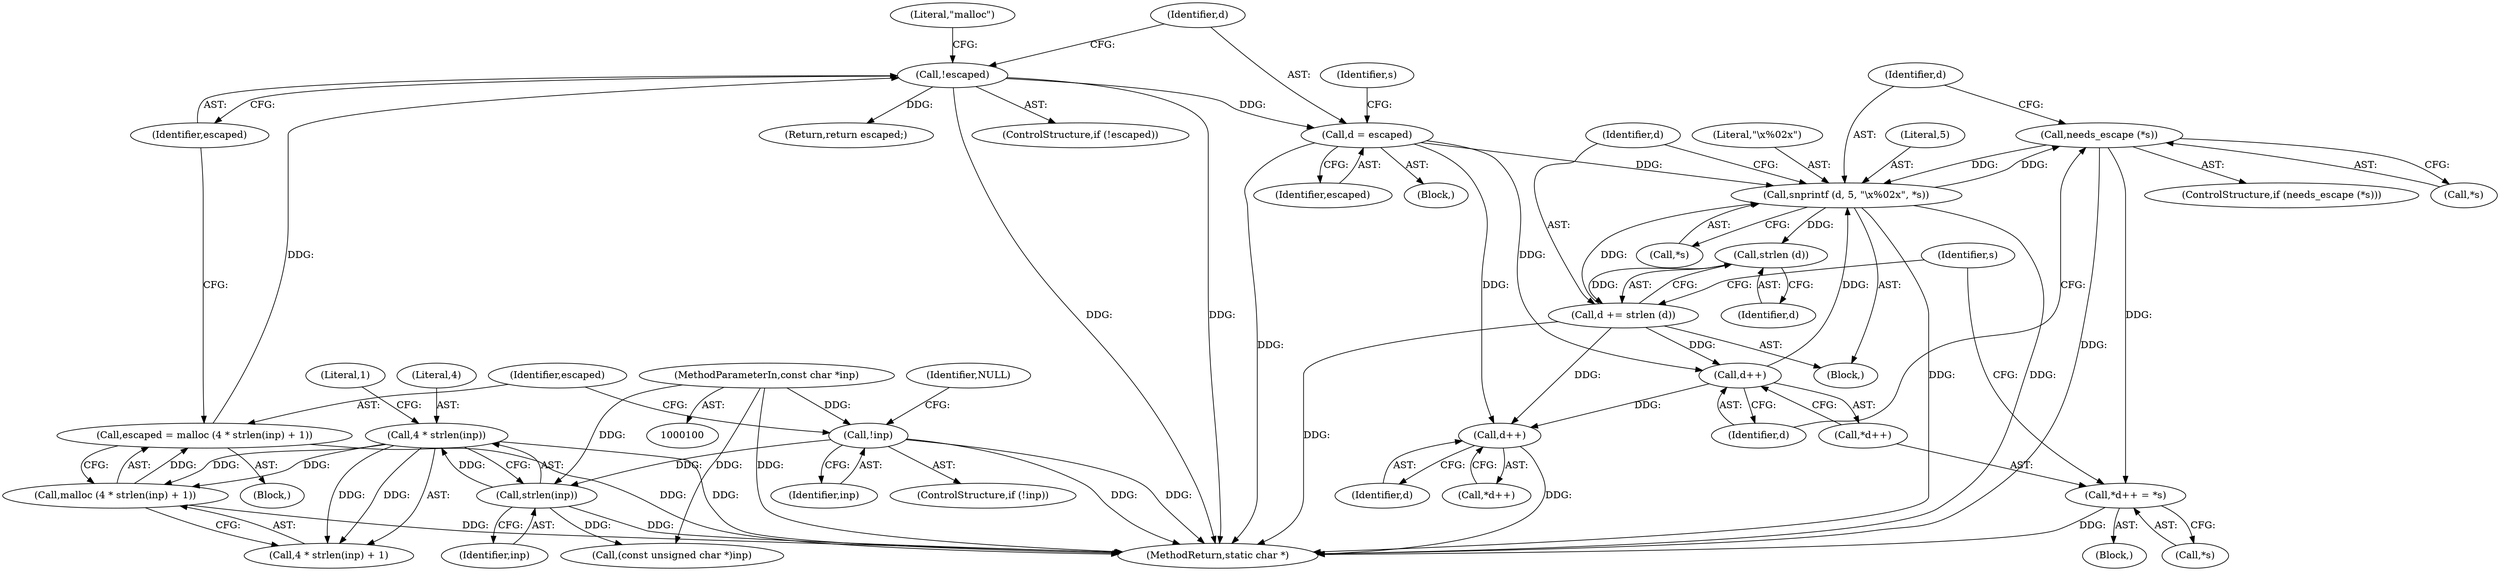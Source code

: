 digraph "0_boa_e139b87835994d007fbd64eead6c1455d7b8cf4e_2@pointer" {
"1000145" [label="(Call,needs_escape (*s))"];
"1000149" [label="(Call,snprintf (d, 5, \"\\x%02x\", *s))"];
"1000163" [label="(Call,d++)"];
"1000131" [label="(Call,d = escaped)"];
"1000122" [label="(Call,!escaped)"];
"1000112" [label="(Call,escaped = malloc (4 * strlen(inp) + 1))"];
"1000114" [label="(Call,malloc (4 * strlen(inp) + 1))"];
"1000116" [label="(Call,4 * strlen(inp))"];
"1000118" [label="(Call,strlen(inp))"];
"1000107" [label="(Call,!inp)"];
"1000101" [label="(MethodParameterIn,const char *inp)"];
"1000155" [label="(Call,d += strlen (d))"];
"1000157" [label="(Call,strlen (d))"];
"1000145" [label="(Call,needs_escape (*s))"];
"1000161" [label="(Call,*d++ = *s)"];
"1000169" [label="(Call,d++)"];
"1000108" [label="(Identifier,inp)"];
"1000116" [label="(Call,4 * strlen(inp))"];
"1000130" [label="(Block,)"];
"1000142" [label="(Identifier,s)"];
"1000111" [label="(Identifier,NULL)"];
"1000117" [label="(Literal,4)"];
"1000102" [label="(Block,)"];
"1000106" [label="(ControlStructure,if (!inp))"];
"1000145" [label="(Call,needs_escape (*s))"];
"1000101" [label="(MethodParameterIn,const char *inp)"];
"1000170" [label="(Identifier,d)"];
"1000163" [label="(Call,d++)"];
"1000151" [label="(Literal,5)"];
"1000157" [label="(Call,strlen (d))"];
"1000114" [label="(Call,malloc (4 * strlen(inp) + 1))"];
"1000136" [label="(Call,(const unsigned char *)inp)"];
"1000120" [label="(Literal,1)"];
"1000115" [label="(Call,4 * strlen(inp) + 1)"];
"1000144" [label="(ControlStructure,if (needs_escape (*s)))"];
"1000174" [label="(MethodReturn,static char *)"];
"1000119" [label="(Identifier,inp)"];
"1000133" [label="(Identifier,escaped)"];
"1000113" [label="(Identifier,escaped)"];
"1000118" [label="(Call,strlen(inp))"];
"1000135" [label="(Identifier,s)"];
"1000123" [label="(Identifier,escaped)"];
"1000156" [label="(Identifier,d)"];
"1000168" [label="(Call,*d++)"];
"1000150" [label="(Identifier,d)"];
"1000152" [label="(Literal,\"\\x%02x\")"];
"1000131" [label="(Call,d = escaped)"];
"1000112" [label="(Call,escaped = malloc (4 * strlen(inp) + 1))"];
"1000165" [label="(Call,*s)"];
"1000149" [label="(Call,snprintf (d, 5, \"\\x%02x\", *s))"];
"1000172" [label="(Return,return escaped;)"];
"1000161" [label="(Call,*d++ = *s)"];
"1000158" [label="(Identifier,d)"];
"1000107" [label="(Call,!inp)"];
"1000148" [label="(Block,)"];
"1000155" [label="(Call,d += strlen (d))"];
"1000169" [label="(Call,d++)"];
"1000164" [label="(Identifier,d)"];
"1000162" [label="(Call,*d++)"];
"1000122" [label="(Call,!escaped)"];
"1000160" [label="(Block,)"];
"1000146" [label="(Call,*s)"];
"1000126" [label="(Literal,\"malloc\")"];
"1000132" [label="(Identifier,d)"];
"1000153" [label="(Call,*s)"];
"1000121" [label="(ControlStructure,if (!escaped))"];
"1000145" -> "1000144"  [label="AST: "];
"1000145" -> "1000146"  [label="CFG: "];
"1000146" -> "1000145"  [label="AST: "];
"1000150" -> "1000145"  [label="CFG: "];
"1000164" -> "1000145"  [label="CFG: "];
"1000145" -> "1000174"  [label="DDG: "];
"1000149" -> "1000145"  [label="DDG: "];
"1000145" -> "1000149"  [label="DDG: "];
"1000145" -> "1000161"  [label="DDG: "];
"1000149" -> "1000148"  [label="AST: "];
"1000149" -> "1000153"  [label="CFG: "];
"1000150" -> "1000149"  [label="AST: "];
"1000151" -> "1000149"  [label="AST: "];
"1000152" -> "1000149"  [label="AST: "];
"1000153" -> "1000149"  [label="AST: "];
"1000156" -> "1000149"  [label="CFG: "];
"1000149" -> "1000174"  [label="DDG: "];
"1000149" -> "1000174"  [label="DDG: "];
"1000163" -> "1000149"  [label="DDG: "];
"1000131" -> "1000149"  [label="DDG: "];
"1000155" -> "1000149"  [label="DDG: "];
"1000149" -> "1000157"  [label="DDG: "];
"1000163" -> "1000162"  [label="AST: "];
"1000163" -> "1000164"  [label="CFG: "];
"1000164" -> "1000163"  [label="AST: "];
"1000162" -> "1000163"  [label="CFG: "];
"1000131" -> "1000163"  [label="DDG: "];
"1000155" -> "1000163"  [label="DDG: "];
"1000163" -> "1000169"  [label="DDG: "];
"1000131" -> "1000130"  [label="AST: "];
"1000131" -> "1000133"  [label="CFG: "];
"1000132" -> "1000131"  [label="AST: "];
"1000133" -> "1000131"  [label="AST: "];
"1000135" -> "1000131"  [label="CFG: "];
"1000131" -> "1000174"  [label="DDG: "];
"1000122" -> "1000131"  [label="DDG: "];
"1000131" -> "1000169"  [label="DDG: "];
"1000122" -> "1000121"  [label="AST: "];
"1000122" -> "1000123"  [label="CFG: "];
"1000123" -> "1000122"  [label="AST: "];
"1000126" -> "1000122"  [label="CFG: "];
"1000132" -> "1000122"  [label="CFG: "];
"1000122" -> "1000174"  [label="DDG: "];
"1000122" -> "1000174"  [label="DDG: "];
"1000112" -> "1000122"  [label="DDG: "];
"1000122" -> "1000172"  [label="DDG: "];
"1000112" -> "1000102"  [label="AST: "];
"1000112" -> "1000114"  [label="CFG: "];
"1000113" -> "1000112"  [label="AST: "];
"1000114" -> "1000112"  [label="AST: "];
"1000123" -> "1000112"  [label="CFG: "];
"1000112" -> "1000174"  [label="DDG: "];
"1000114" -> "1000112"  [label="DDG: "];
"1000114" -> "1000115"  [label="CFG: "];
"1000115" -> "1000114"  [label="AST: "];
"1000114" -> "1000174"  [label="DDG: "];
"1000116" -> "1000114"  [label="DDG: "];
"1000116" -> "1000114"  [label="DDG: "];
"1000116" -> "1000115"  [label="AST: "];
"1000116" -> "1000118"  [label="CFG: "];
"1000117" -> "1000116"  [label="AST: "];
"1000118" -> "1000116"  [label="AST: "];
"1000120" -> "1000116"  [label="CFG: "];
"1000116" -> "1000174"  [label="DDG: "];
"1000116" -> "1000115"  [label="DDG: "];
"1000116" -> "1000115"  [label="DDG: "];
"1000118" -> "1000116"  [label="DDG: "];
"1000118" -> "1000119"  [label="CFG: "];
"1000119" -> "1000118"  [label="AST: "];
"1000118" -> "1000174"  [label="DDG: "];
"1000107" -> "1000118"  [label="DDG: "];
"1000101" -> "1000118"  [label="DDG: "];
"1000118" -> "1000136"  [label="DDG: "];
"1000107" -> "1000106"  [label="AST: "];
"1000107" -> "1000108"  [label="CFG: "];
"1000108" -> "1000107"  [label="AST: "];
"1000111" -> "1000107"  [label="CFG: "];
"1000113" -> "1000107"  [label="CFG: "];
"1000107" -> "1000174"  [label="DDG: "];
"1000107" -> "1000174"  [label="DDG: "];
"1000101" -> "1000107"  [label="DDG: "];
"1000101" -> "1000100"  [label="AST: "];
"1000101" -> "1000174"  [label="DDG: "];
"1000101" -> "1000136"  [label="DDG: "];
"1000155" -> "1000148"  [label="AST: "];
"1000155" -> "1000157"  [label="CFG: "];
"1000156" -> "1000155"  [label="AST: "];
"1000157" -> "1000155"  [label="AST: "];
"1000142" -> "1000155"  [label="CFG: "];
"1000155" -> "1000174"  [label="DDG: "];
"1000157" -> "1000155"  [label="DDG: "];
"1000155" -> "1000169"  [label="DDG: "];
"1000157" -> "1000158"  [label="CFG: "];
"1000158" -> "1000157"  [label="AST: "];
"1000161" -> "1000160"  [label="AST: "];
"1000161" -> "1000165"  [label="CFG: "];
"1000162" -> "1000161"  [label="AST: "];
"1000165" -> "1000161"  [label="AST: "];
"1000142" -> "1000161"  [label="CFG: "];
"1000161" -> "1000174"  [label="DDG: "];
"1000169" -> "1000168"  [label="AST: "];
"1000169" -> "1000170"  [label="CFG: "];
"1000170" -> "1000169"  [label="AST: "];
"1000168" -> "1000169"  [label="CFG: "];
"1000169" -> "1000174"  [label="DDG: "];
}
